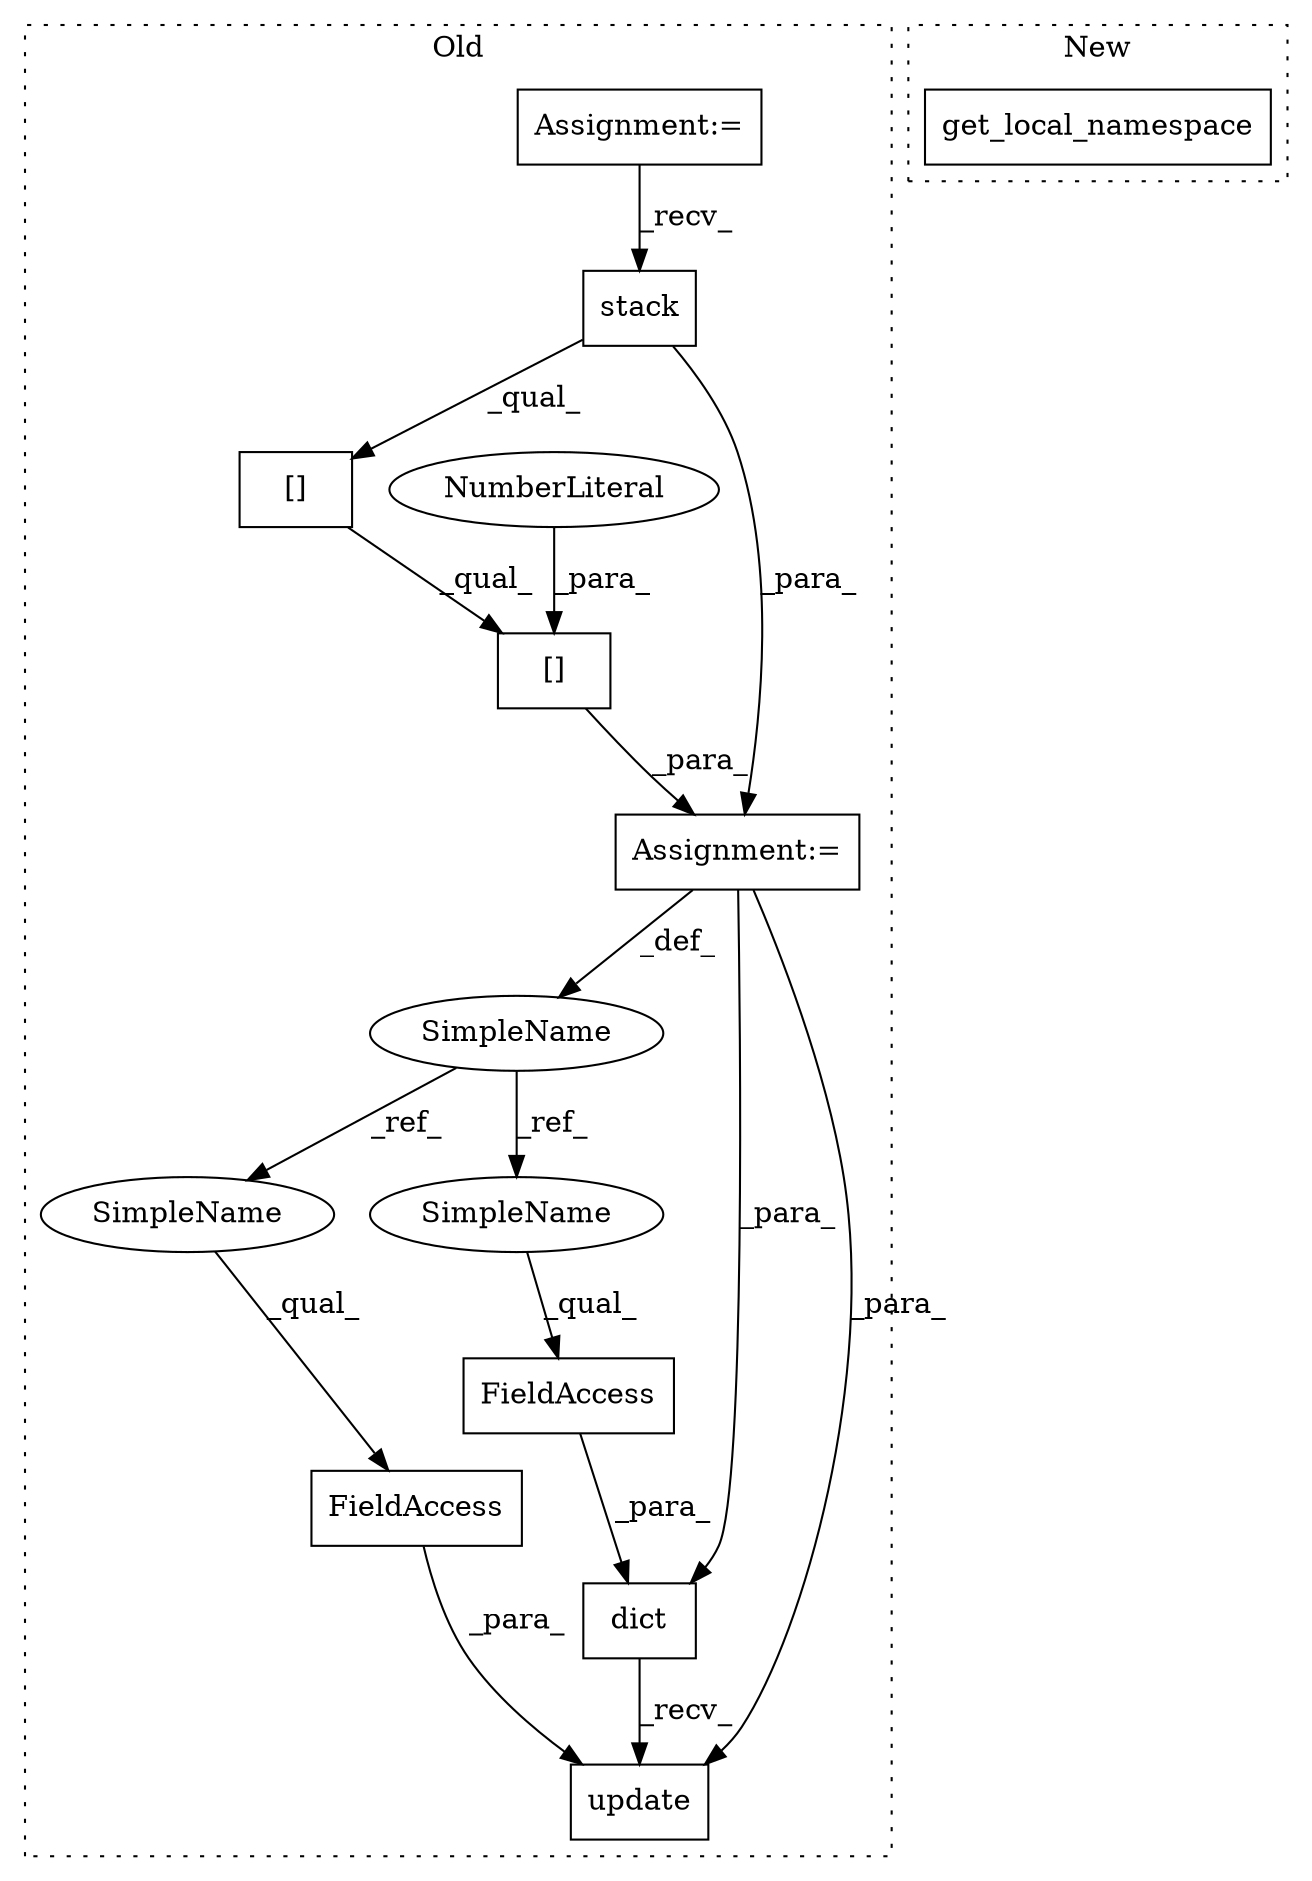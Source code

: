 digraph G {
subgraph cluster0 {
1 [label="[]" a="2" s="7250,7277" l="16,1" shape="box"];
3 [label="stack" a="32" s="7258" l="7" shape="box"];
4 [label="[]" a="2" s="7250,7280" l="29,1" shape="box"];
5 [label="NumberLiteral" a="34" s="7279" l="1" shape="ellipse"];
6 [label="FieldAccess" a="22" s="7345" l="14" shape="box"];
7 [label="SimpleName" a="42" s="7244" l="5" shape="ellipse"];
8 [label="FieldAccess" a="22" s="7304" l="15" shape="box"];
9 [label="dict" a="32" s="7299,7319" l="5,1" shape="box"];
10 [label="update" a="32" s="7338,7359" l="7,1" shape="box"];
11 [label="Assignment:=" a="7" s="7249" l="1" shape="box"];
12 [label="Assignment:=" a="7" s="7046" l="7" shape="box"];
13 [label="SimpleName" a="42" s="7304" l="5" shape="ellipse"];
14 [label="SimpleName" a="42" s="7345" l="5" shape="ellipse"];
label = "Old";
style="dotted";
}
subgraph cluster1 {
2 [label="get_local_namespace" a="32" s="7214,7243" l="20,1" shape="box"];
label = "New";
style="dotted";
}
1 -> 4 [label="_qual_"];
3 -> 11 [label="_para_"];
3 -> 1 [label="_qual_"];
4 -> 11 [label="_para_"];
5 -> 4 [label="_para_"];
6 -> 10 [label="_para_"];
7 -> 14 [label="_ref_"];
7 -> 13 [label="_ref_"];
8 -> 9 [label="_para_"];
9 -> 10 [label="_recv_"];
11 -> 10 [label="_para_"];
11 -> 9 [label="_para_"];
11 -> 7 [label="_def_"];
12 -> 3 [label="_recv_"];
13 -> 8 [label="_qual_"];
14 -> 6 [label="_qual_"];
}